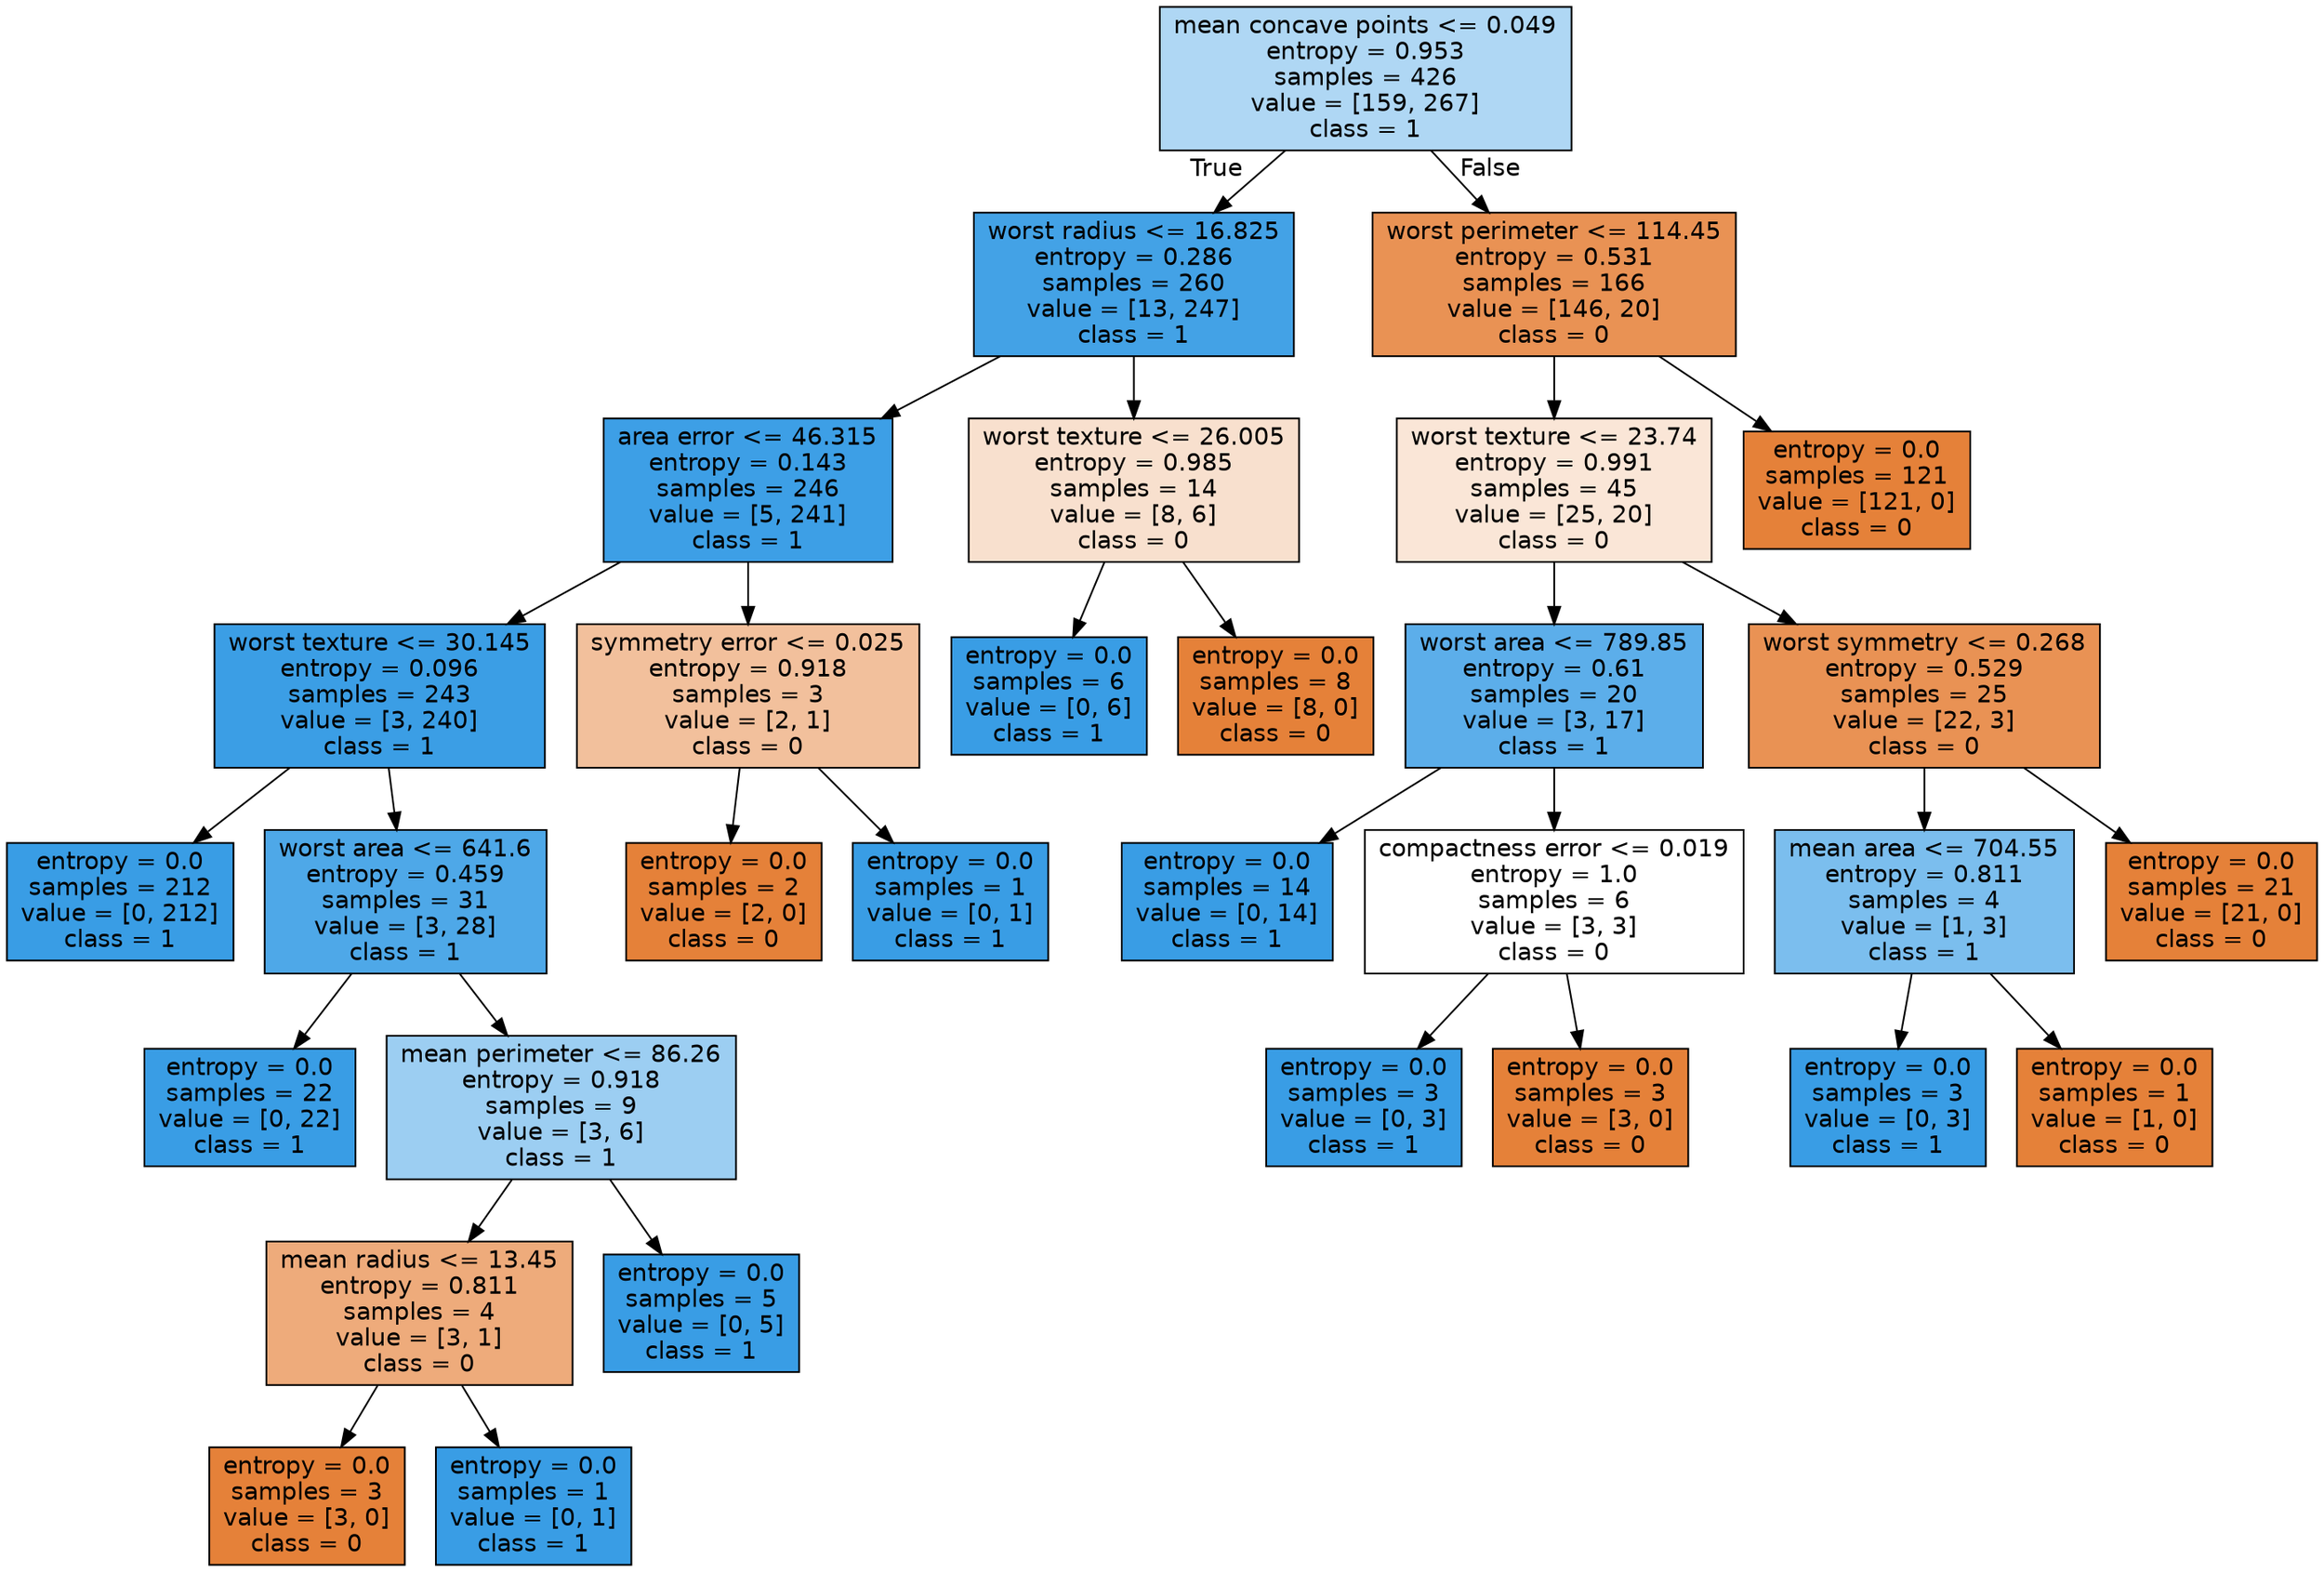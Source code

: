digraph Tree {
node [shape=box, style="filled", color="black", fontname="helvetica"] ;
edge [fontname="helvetica"] ;
0 [label="mean concave points <= 0.049\nentropy = 0.953\nsamples = 426\nvalue = [159, 267]\nclass = 1", fillcolor="#afd7f4"] ;
1 [label="worst radius <= 16.825\nentropy = 0.286\nsamples = 260\nvalue = [13, 247]\nclass = 1", fillcolor="#43a2e6"] ;
0 -> 1 [labeldistance=2.5, labelangle=45, headlabel="True"] ;
2 [label="area error <= 46.315\nentropy = 0.143\nsamples = 246\nvalue = [5, 241]\nclass = 1", fillcolor="#3d9fe6"] ;
1 -> 2 ;
3 [label="worst texture <= 30.145\nentropy = 0.096\nsamples = 243\nvalue = [3, 240]\nclass = 1", fillcolor="#3b9ee5"] ;
2 -> 3 ;
4 [label="entropy = 0.0\nsamples = 212\nvalue = [0, 212]\nclass = 1", fillcolor="#399de5"] ;
3 -> 4 ;
5 [label="worst area <= 641.6\nentropy = 0.459\nsamples = 31\nvalue = [3, 28]\nclass = 1", fillcolor="#4ea8e8"] ;
3 -> 5 ;
6 [label="entropy = 0.0\nsamples = 22\nvalue = [0, 22]\nclass = 1", fillcolor="#399de5"] ;
5 -> 6 ;
7 [label="mean perimeter <= 86.26\nentropy = 0.918\nsamples = 9\nvalue = [3, 6]\nclass = 1", fillcolor="#9ccef2"] ;
5 -> 7 ;
8 [label="mean radius <= 13.45\nentropy = 0.811\nsamples = 4\nvalue = [3, 1]\nclass = 0", fillcolor="#eeab7b"] ;
7 -> 8 ;
9 [label="entropy = 0.0\nsamples = 3\nvalue = [3, 0]\nclass = 0", fillcolor="#e58139"] ;
8 -> 9 ;
10 [label="entropy = 0.0\nsamples = 1\nvalue = [0, 1]\nclass = 1", fillcolor="#399de5"] ;
8 -> 10 ;
11 [label="entropy = 0.0\nsamples = 5\nvalue = [0, 5]\nclass = 1", fillcolor="#399de5"] ;
7 -> 11 ;
12 [label="symmetry error <= 0.025\nentropy = 0.918\nsamples = 3\nvalue = [2, 1]\nclass = 0", fillcolor="#f2c09c"] ;
2 -> 12 ;
13 [label="entropy = 0.0\nsamples = 2\nvalue = [2, 0]\nclass = 0", fillcolor="#e58139"] ;
12 -> 13 ;
14 [label="entropy = 0.0\nsamples = 1\nvalue = [0, 1]\nclass = 1", fillcolor="#399de5"] ;
12 -> 14 ;
15 [label="worst texture <= 26.005\nentropy = 0.985\nsamples = 14\nvalue = [8, 6]\nclass = 0", fillcolor="#f8e0ce"] ;
1 -> 15 ;
16 [label="entropy = 0.0\nsamples = 6\nvalue = [0, 6]\nclass = 1", fillcolor="#399de5"] ;
15 -> 16 ;
17 [label="entropy = 0.0\nsamples = 8\nvalue = [8, 0]\nclass = 0", fillcolor="#e58139"] ;
15 -> 17 ;
18 [label="worst perimeter <= 114.45\nentropy = 0.531\nsamples = 166\nvalue = [146, 20]\nclass = 0", fillcolor="#e99254"] ;
0 -> 18 [labeldistance=2.5, labelangle=-45, headlabel="False"] ;
19 [label="worst texture <= 23.74\nentropy = 0.991\nsamples = 45\nvalue = [25, 20]\nclass = 0", fillcolor="#fae6d7"] ;
18 -> 19 ;
20 [label="worst area <= 789.85\nentropy = 0.61\nsamples = 20\nvalue = [3, 17]\nclass = 1", fillcolor="#5caeea"] ;
19 -> 20 ;
21 [label="entropy = 0.0\nsamples = 14\nvalue = [0, 14]\nclass = 1", fillcolor="#399de5"] ;
20 -> 21 ;
22 [label="compactness error <= 0.019\nentropy = 1.0\nsamples = 6\nvalue = [3, 3]\nclass = 0", fillcolor="#ffffff"] ;
20 -> 22 ;
23 [label="entropy = 0.0\nsamples = 3\nvalue = [0, 3]\nclass = 1", fillcolor="#399de5"] ;
22 -> 23 ;
24 [label="entropy = 0.0\nsamples = 3\nvalue = [3, 0]\nclass = 0", fillcolor="#e58139"] ;
22 -> 24 ;
25 [label="worst symmetry <= 0.268\nentropy = 0.529\nsamples = 25\nvalue = [22, 3]\nclass = 0", fillcolor="#e99254"] ;
19 -> 25 ;
26 [label="mean area <= 704.55\nentropy = 0.811\nsamples = 4\nvalue = [1, 3]\nclass = 1", fillcolor="#7bbeee"] ;
25 -> 26 ;
27 [label="entropy = 0.0\nsamples = 3\nvalue = [0, 3]\nclass = 1", fillcolor="#399de5"] ;
26 -> 27 ;
28 [label="entropy = 0.0\nsamples = 1\nvalue = [1, 0]\nclass = 0", fillcolor="#e58139"] ;
26 -> 28 ;
29 [label="entropy = 0.0\nsamples = 21\nvalue = [21, 0]\nclass = 0", fillcolor="#e58139"] ;
25 -> 29 ;
30 [label="entropy = 0.0\nsamples = 121\nvalue = [121, 0]\nclass = 0", fillcolor="#e58139"] ;
18 -> 30 ;
}